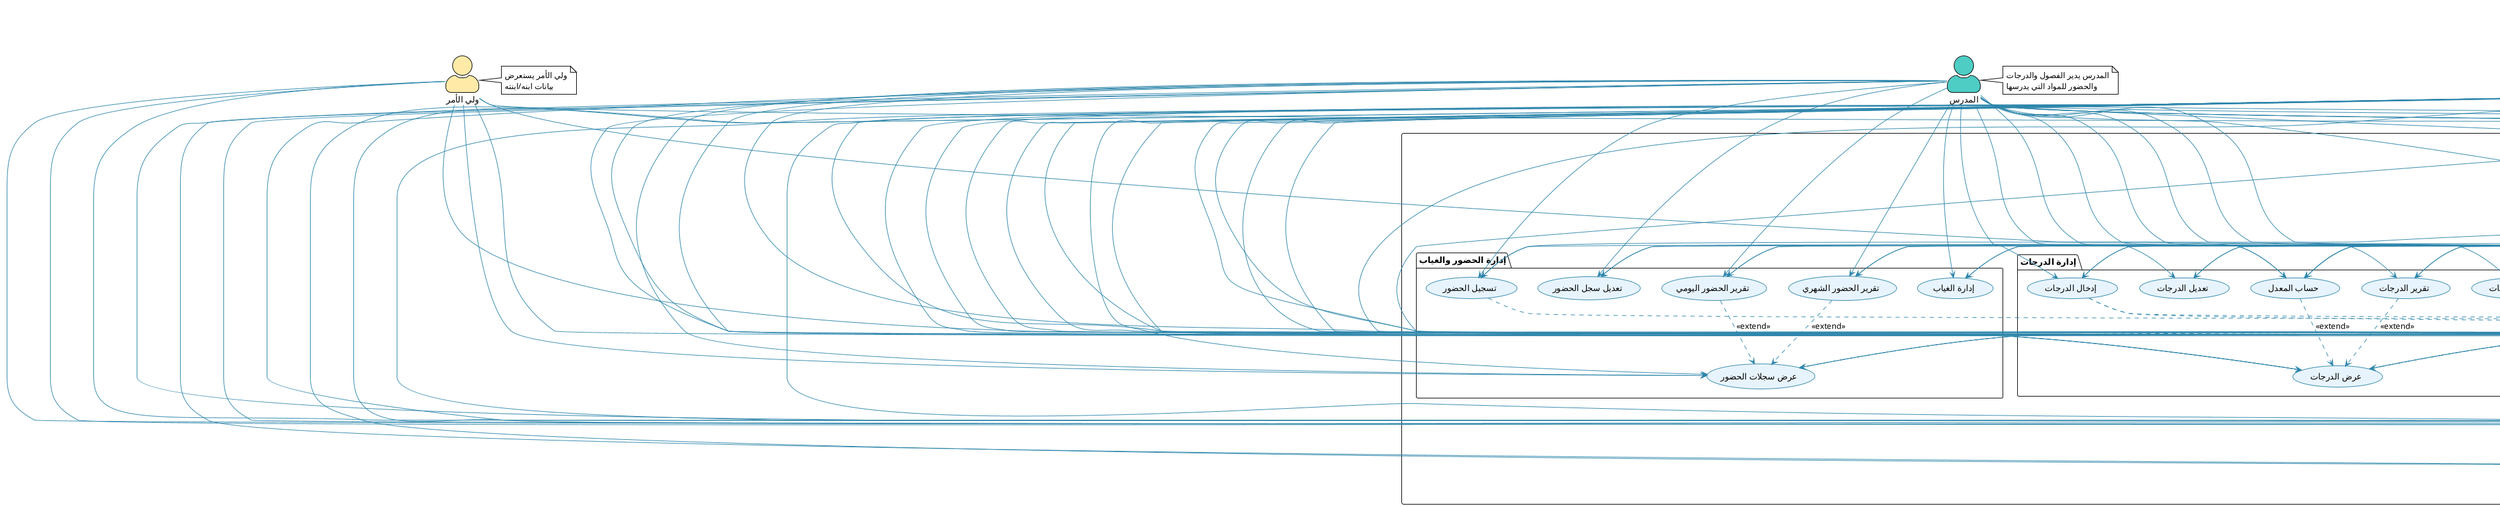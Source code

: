 @startuml "نظام إدارة المعهد المتوسط للدراسات الإسلامية - البيان"

!theme plain
skinparam backgroundColor #FFFFFF
skinparam actorStyle awesome
skinparam usecase {
  BackgroundColor #E8F4FD
  BorderColor #2E86AB
  ArrowColor #2E86AB
}

title "نظام إدارة المعهد المتوسط للدراسات الإسلامية - البيان\nUse Case Diagram"

' تعريف الممثلين (Actors)
actor "المدير" as Admin #FF6B6B
actor "المدرس" as Teacher #4ECDC4
actor "الطالب" as Student #45B7D1
actor "الإداري" as Staff #96CEB4
actor "ولي الأمر" as Parent #FFEAA7

' تعريف النظام
rectangle "نظام إدارة المعهد" {
  
  ' مجموعة حالات الاستخدام الأساسية
  package "إدارة المستخدمين والصلاحيات" {
    usecase "تسجيل الدخول" as UC1
    usecase "تسجيل الخروج" as UC2
    usecase "إدارة المستخدمين" as UC3
    usecase "منح الصلاحيات" as UC4
    usecase "تغيير كلمة المرور" as UC5
    usecase "إيقاف مستخدم" as UC6
    usecase "تعديل صلاحيات المستخدم" as UC7
  }
  
  ' مجموعة إدارة الطلاب
  package "إدارة الطلاب" {
    usecase "إضافة طالب" as UC8
    usecase "تعديل بيانات طالب" as UC9
    usecase "حذف طالب" as UC10
    usecase "عرض بيانات الطلاب" as UC11
    usecase "البحث عن طالب" as UC12
    usecase "استيراد بيانات الطلاب" as UC13
    usecase "إدارة ملفات الطلاب" as UC14
  }
  
  ' مجموعة إدارة المدرسين
  package "إدارة المدرسين" {
    usecase "إضافة مدرس" as UC15
    usecase "تعديل بيانات مدرس" as UC16
    usecase "حذف مدرس" as UC17
    usecase "عرض بيانات المدرسين" as UC18
    usecase "البحث عن مدرس" as UC19
    usecase "إدارة تخصصات المدرسين" as UC20
  }
  
  ' مجموعة إدارة المواد الدراسية
  package "إدارة المواد الدراسية" {
    usecase "إضافة مادة دراسية" as UC21
    usecase "تعديل مادة دراسية" as UC22
    usecase "حذف مادة دراسية" as UC23
    usecase "عرض المواد الدراسية" as UC24
    usecase "إدارة توزيع المواد" as UC25
  }
  
  ' مجموعة إدارة الفصول الدراسية
  package "إدارة الفصول الدراسية" {
    usecase "إضافة فصل دراسي" as UC26
    usecase "تعديل فصل دراسي" as UC27
    usecase "حذف فصل دراسي" as UC28
    usecase "عرض الفصول الدراسية" as UC29
    usecase "إدارة طلاب الفصل" as UC30
    usecase "تعيين مدرس للفصل" as UC31
  }
  
  ' مجموعة إدارة الحضور والغياب
  package "إدارة الحضور والغياب" {
    usecase "تسجيل الحضور" as UC32
    usecase "تعديل سجل الحضور" as UC33
    usecase "عرض سجلات الحضور" as UC34
    usecase "تقرير الحضور اليومي" as UC35
    usecase "تقرير الحضور الشهري" as UC36
    usecase "إدارة الغياب" as UC37
  }
  
  ' مجموعة إدارة الدرجات
  package "إدارة الدرجات" {
    usecase "إدخال الدرجات" as UC38
    usecase "تعديل الدرجات" as UC39
    usecase "عرض الدرجات" as UC40
    usecase "حساب المعدل" as UC41
    usecase "تقرير الدرجات" as UC42
    usecase "إدارة التقييمات" as UC43
  }
  
  ' مجموعة إدارة الأحداث والإعلانات
  package "إدارة الأحداث والإعلانات" {
    usecase "إضافة حدث" as UC44
    usecase "تعديل حدث" as UC45
    usecase "حذف حدث" as UC46
    usecase "عرض الأحداث" as UC47
    usecase "إدارة الإعلانات" as UC48
    usecase "تقويم الأحداث" as UC49
  }
  
  ' مجموعة إدارة الواجبات والامتحانات
  package "إدارة الواجبات والامتحانات" {
    usecase "إضافة واجب" as UC50
    usecase "تعديل واجب" as UC51
    usecase "حذف واجب" as UC52
    usecase "إضافة امتحان" as UC53
    usecase "تعديل امتحان" as UC54
    usecase "حذف امتحان" as UC55
    usecase "عرض الواجبات والامتحانات" as UC56
  }
  
  ' مجموعة إدارة التقارير
  package "إدارة التقارير" {
    usecase "تقرير الطلاب" as UC57
    usecase "تقرير المدرسين" as UC58
    usecase "تقرير الدرجات" as UC59
    usecase "تقرير الحضور" as UC60
    usecase "تقرير مالي" as UC61
    usecase "تقرير إحصائي" as UC62
    usecase "تصدير التقارير" as UC63
  }
  
  ' مجموعة إدارة النظام
  package "إدارة النظام" {
    usecase "النسخ الاحتياطي" as UC64
    usecase "استرجاع البيانات" as UC65
    usecase "إعدادات النظام" as UC66
    usecase "سجل العمليات" as UC67
    usecase "إدارة قاعدة البيانات" as UC68
  }
}

' العلاقات بين الممثلين وحالات الاستخدام

' المدير - جميع الصلاحيات
Admin --> UC1
Admin --> UC2
Admin --> UC3
Admin --> UC4
Admin --> UC5
Admin --> UC6
Admin --> UC7
Admin --> UC8
Admin --> UC9
Admin --> UC10
Admin --> UC11
Admin --> UC12
Admin --> UC13
Admin --> UC14
Admin --> UC15
Admin --> UC16
Admin --> UC17
Admin --> UC18
Admin --> UC19
Admin --> UC20
Admin --> UC21
Admin --> UC22
Admin --> UC23
Admin --> UC24
Admin --> UC25
Admin --> UC26
Admin --> UC27
Admin --> UC28
Admin --> UC29
Admin --> UC30
Admin --> UC31
Admin --> UC32
Admin --> UC33
Admin --> UC34
Admin --> UC35
Admin --> UC36
Admin --> UC37
Admin --> UC38
Admin --> UC39
Admin --> UC40
Admin --> UC41
Admin --> UC42
Admin --> UC43
Admin --> UC44
Admin --> UC45
Admin --> UC46
Admin --> UC47
Admin --> UC48
Admin --> UC49
Admin --> UC50
Admin --> UC51
Admin --> UC52
Admin --> UC53
Admin --> UC54
Admin --> UC55
Admin --> UC56
Admin --> UC57
Admin --> UC58
Admin --> UC59
Admin --> UC60
Admin --> UC61
Admin --> UC62
Admin --> UC63
Admin --> UC64
Admin --> UC65
Admin --> UC66
Admin --> UC67
Admin --> UC68

' المدرس - صلاحيات محدودة
Teacher --> UC1
Teacher --> UC2
Teacher --> UC5
Teacher --> UC11
Teacher --> UC18
Teacher --> UC24
Teacher --> UC29
Teacher --> UC32
Teacher --> UC33
Teacher --> UC34
Teacher --> UC35
Teacher --> UC36
Teacher --> UC37
Teacher --> UC38
Teacher --> UC39
Teacher --> UC40
Teacher --> UC41
Teacher --> UC42
Teacher --> UC43
Teacher --> UC47
Teacher --> UC50
Teacher --> UC51
Teacher --> UC52
Teacher --> UC53
Teacher --> UC54
Teacher --> UC55
Teacher --> UC56
Teacher --> UC59
Teacher --> UC60

' الطالب - صلاحيات محدودة جداً
Student --> UC1
Student --> UC2
Student --> UC5
Student --> UC11
Student --> UC24
Student --> UC29
Student --> UC34
Student --> UC40
Student --> UC41
Student --> UC47
Student --> UC56

' الإداري - صلاحيات إدارية
Staff --> UC1
Staff --> UC2
Staff --> UC5
Staff --> UC8
Staff --> UC9
Staff --> UC10
Staff --> UC11
Staff --> UC12
Staff --> UC13
Staff --> UC14
Staff --> UC15
Staff --> UC16
Staff --> UC17
Staff --> UC18
Staff --> UC19
Staff --> UC20
Staff --> UC21
Staff --> UC22
Staff --> UC23
Staff --> UC24
Staff --> UC25
Staff --> UC26
Staff --> UC27
Staff --> UC28
Staff --> UC29
Staff --> UC30
Staff --> UC31
Staff --> UC32
Staff --> UC33
Staff --> UC34
Staff --> UC35
Staff --> UC36
Staff --> UC37
Staff --> UC38
Staff --> UC39
Staff --> UC40
Staff --> UC41
Staff --> UC42
Staff --> UC43
Staff --> UC44
Staff --> UC45
Staff --> UC46
Staff --> UC47
Staff --> UC48
Staff --> UC49
Staff --> UC50
Staff --> UC51
Staff --> UC52
Staff --> UC53
Staff --> UC54
Staff --> UC55
Staff --> UC56
Staff --> UC57
Staff --> UC58
Staff --> UC59
Staff --> UC60
Staff --> UC61
Staff --> UC62
Staff --> UC63

' ولي الأمر - صلاحيات محدودة
Parent --> UC1
Parent --> UC2
Parent --> UC5
Parent --> UC11
Parent --> UC34
Parent --> UC40
Parent --> UC41
Parent --> UC47

' العلاقات بين حالات الاستخدام (Include/Extend)

' علاقات Include
UC8 ..> UC3 : <<include>>
UC15 ..> UC3 : <<include>>
UC21 ..> UC3 : <<include>>
UC26 ..> UC3 : <<include>>
UC32 ..> UC11 : <<include>>
UC38 ..> UC11 : <<include>>
UC38 ..> UC24 : <<include>>
UC57 ..> UC11 : <<include>>
UC58 ..> UC18 : <<include>>
UC59 ..> UC40 : <<include>>
UC60 ..> UC34 : <<include>>

' علاقات Extend
UC12 ..> UC11 : <<extend>>
UC19 ..> UC18 : <<extend>>
UC30 ..> UC29 : <<extend>>
UC35 ..> UC34 : <<extend>>
UC36 ..> UC34 : <<extend>>
UC41 ..> UC40 : <<extend>>
UC42 ..> UC40 : <<extend>>
UC47 ..> UC44 : <<extend>>
UC56 ..> UC50 : <<extend>>
UC56 ..> UC53 : <<extend>>
UC63 ..> UC57 : <<extend>>
UC63 ..> UC58 : <<extend>>
UC63 ..> UC59 : <<extend>>
UC63 ..> UC60 : <<extend>>

' ملاحظات توضيحية
note right of Admin
  المدير لديه جميع الصلاحيات
  في النظام
end note

note right of Teacher
  المدرس يدير الفصول والدرجات
  والحضور للمواد التي يدرسها
end note

note right of Student
  الطالب يستعرض بياناته
  ودرجاته وحضوره
end note

note right of Staff
  الإداري يدير العمليات
  اليومية للنظام
end note

note right of Parent
  ولي الأمر يستعرض
  بيانات ابنه/ابنته
end note

@enduml

